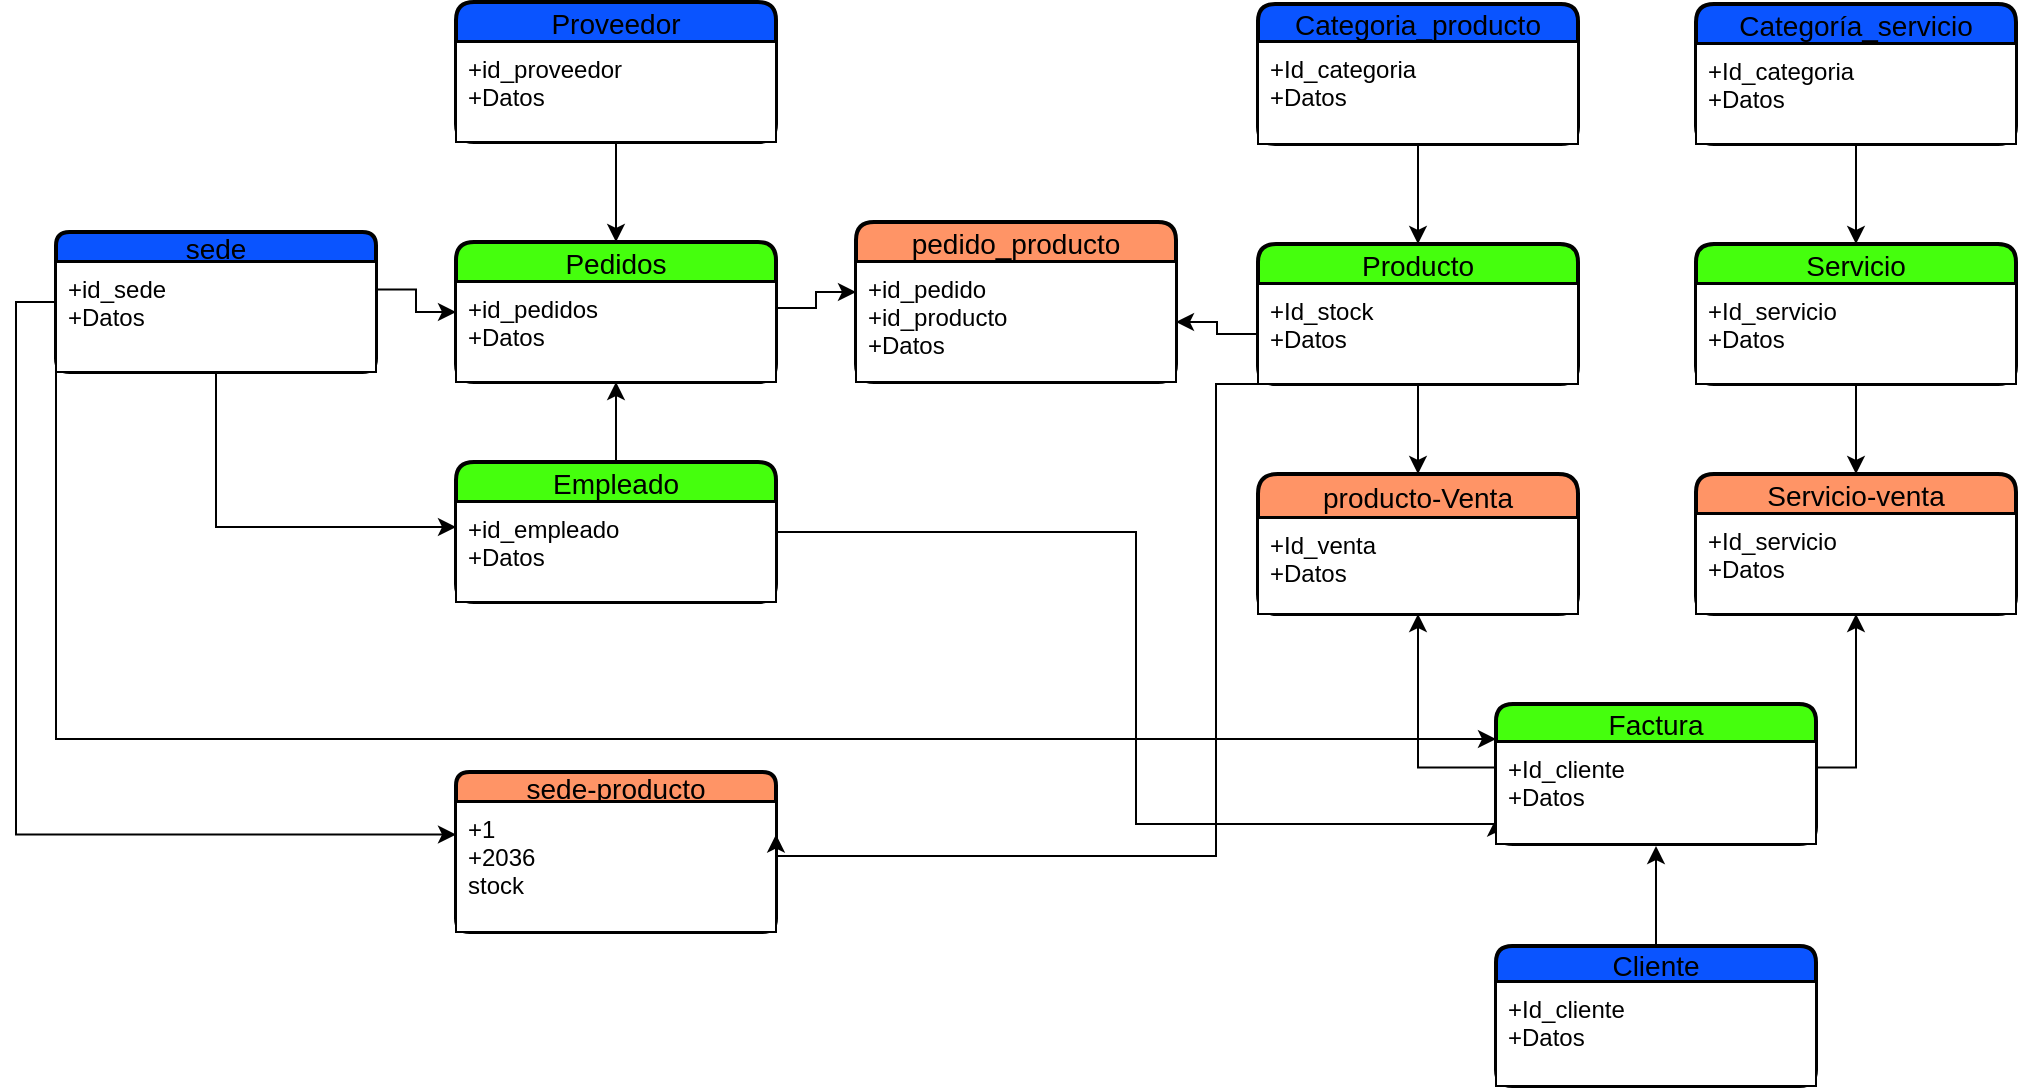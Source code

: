 <mxfile version="21.1.0" type="github">
  <diagram name="Página-1" id="QXGFcyqtO2LAgZ7RdORf">
    <mxGraphModel dx="2140" dy="716" grid="1" gridSize="10" guides="1" tooltips="1" connect="1" arrows="1" fold="1" page="1" pageScale="1" pageWidth="827" pageHeight="1169" math="0" shadow="0">
      <root>
        <mxCell id="0" />
        <mxCell id="1" parent="0" />
        <mxCell id="vr5rwgL9Q3Kud_MAougq-15" value="Proveedor" style="swimlane;childLayout=stackLayout;horizontal=1;startSize=20;horizontalStack=0;rounded=1;fontSize=14;fontStyle=0;strokeWidth=2;resizeParent=0;resizeLast=1;shadow=0;dashed=0;align=center;fillColor=#0A54FF;strokeColor=#000000;" parent="1" vertex="1">
          <mxGeometry x="-290" y="210" width="160" height="70" as="geometry" />
        </mxCell>
        <mxCell id="vr5rwgL9Q3Kud_MAougq-16" value="+id_proveedor&#xa;+Datos" style="align=left;strokeColor=#000000;fillColor=#FFFFFF;spacingLeft=4;fontSize=12;verticalAlign=top;resizable=0;rotatable=0;part=1;" parent="vr5rwgL9Q3Kud_MAougq-15" vertex="1">
          <mxGeometry y="20" width="160" height="50" as="geometry" />
        </mxCell>
        <mxCell id="vr5rwgL9Q3Kud_MAougq-17" value="Pedidos" style="swimlane;childLayout=stackLayout;horizontal=1;startSize=20;horizontalStack=0;rounded=1;fontSize=14;fontStyle=0;strokeWidth=2;resizeParent=0;resizeLast=1;shadow=0;dashed=0;align=center;fillColor=#45FF0D;strokeColor=#000000;" parent="1" vertex="1">
          <mxGeometry x="-290" y="330" width="160" height="70" as="geometry" />
        </mxCell>
        <mxCell id="vr5rwgL9Q3Kud_MAougq-18" value="+id_pedidos&#xa;+Datos" style="align=left;strokeColor=#000000;fillColor=#FFFFFF;spacingLeft=4;fontSize=12;verticalAlign=top;resizable=0;rotatable=0;part=1;" parent="vr5rwgL9Q3Kud_MAougq-17" vertex="1">
          <mxGeometry y="20" width="160" height="50" as="geometry" />
        </mxCell>
        <mxCell id="vr5rwgL9Q3Kud_MAougq-20" style="edgeStyle=orthogonalEdgeStyle;rounded=0;orthogonalLoop=1;jettySize=auto;html=1;exitX=0.5;exitY=1;exitDx=0;exitDy=0;entryX=0.5;entryY=0;entryDx=0;entryDy=0;fillColor=#FFFFFF;strokeColor=#000000;" parent="1" source="vr5rwgL9Q3Kud_MAougq-16" target="vr5rwgL9Q3Kud_MAougq-17" edge="1">
          <mxGeometry relative="1" as="geometry" />
        </mxCell>
        <mxCell id="vr5rwgL9Q3Kud_MAougq-23" style="edgeStyle=orthogonalEdgeStyle;rounded=0;orthogonalLoop=1;jettySize=auto;html=1;entryX=0.5;entryY=1;entryDx=0;entryDy=0;fillColor=#FFFFFF;strokeColor=#000000;" parent="1" source="vr5rwgL9Q3Kud_MAougq-21" target="vr5rwgL9Q3Kud_MAougq-18" edge="1">
          <mxGeometry relative="1" as="geometry" />
        </mxCell>
        <mxCell id="wK7u8KOisi-HVqVEmxdb-3" style="edgeStyle=orthogonalEdgeStyle;rounded=0;orthogonalLoop=1;jettySize=auto;html=1;exitX=1;exitY=0.5;exitDx=0;exitDy=0;entryX=0;entryY=0.75;entryDx=0;entryDy=0;fillColor=#FFFFFF;strokeColor=#000000;" edge="1" parent="1" source="vr5rwgL9Q3Kud_MAougq-21" target="k5OsFm6NcjSdjYwLhxJ1-28">
          <mxGeometry relative="1" as="geometry">
            <Array as="points">
              <mxPoint x="50" y="475" />
              <mxPoint x="50" y="621" />
            </Array>
          </mxGeometry>
        </mxCell>
        <mxCell id="vr5rwgL9Q3Kud_MAougq-21" value="Empleado" style="swimlane;childLayout=stackLayout;horizontal=1;startSize=20;horizontalStack=0;rounded=1;fontSize=14;fontStyle=0;strokeWidth=2;resizeParent=0;resizeLast=1;shadow=0;dashed=0;align=center;fillColor=#45FF0D;strokeColor=#000000;" parent="1" vertex="1">
          <mxGeometry x="-290" y="440" width="160" height="70" as="geometry" />
        </mxCell>
        <mxCell id="vr5rwgL9Q3Kud_MAougq-22" value="+id_empleado&#xa;+Datos" style="align=left;strokeColor=#000000;fillColor=#FFFFFF;spacingLeft=4;fontSize=12;verticalAlign=top;resizable=0;rotatable=0;part=1;" parent="vr5rwgL9Q3Kud_MAougq-21" vertex="1">
          <mxGeometry y="20" width="160" height="50" as="geometry" />
        </mxCell>
        <mxCell id="vr5rwgL9Q3Kud_MAougq-24" value="pedido_producto" style="swimlane;childLayout=stackLayout;horizontal=1;startSize=20;horizontalStack=0;rounded=1;fontSize=14;fontStyle=0;strokeWidth=2;resizeParent=0;resizeLast=1;shadow=0;dashed=0;align=center;fillColor=#FF9466;strokeColor=#000000;" parent="1" vertex="1">
          <mxGeometry x="-90" y="320" width="160" height="80" as="geometry" />
        </mxCell>
        <mxCell id="vr5rwgL9Q3Kud_MAougq-25" value="+id_pedido&#xa;+id_producto&#xa;+Datos" style="align=left;strokeColor=#000000;fillColor=#FFFFFF;spacingLeft=4;fontSize=12;verticalAlign=top;resizable=0;rotatable=0;part=1;" parent="vr5rwgL9Q3Kud_MAougq-24" vertex="1">
          <mxGeometry y="20" width="160" height="60" as="geometry" />
        </mxCell>
        <mxCell id="k5OsFm6NcjSdjYwLhxJ1-29" style="edgeStyle=orthogonalEdgeStyle;rounded=0;orthogonalLoop=1;jettySize=auto;html=1;exitX=0.5;exitY=1;exitDx=0;exitDy=0;entryX=0.5;entryY=0;entryDx=0;entryDy=0;fillColor=#FFFFFF;strokeColor=#000000;" parent="1" source="vr5rwgL9Q3Kud_MAougq-28" target="vr5rwgL9Q3Kud_MAougq-38" edge="1">
          <mxGeometry relative="1" as="geometry" />
        </mxCell>
        <mxCell id="vr5rwgL9Q3Kud_MAougq-28" value="Producto" style="swimlane;childLayout=stackLayout;horizontal=1;startSize=20;horizontalStack=0;rounded=1;fontSize=14;fontStyle=0;strokeWidth=2;resizeParent=0;resizeLast=1;shadow=0;dashed=0;align=center;fillColor=#45FF0D;strokeColor=#000000;" parent="1" vertex="1">
          <mxGeometry x="111" y="331" width="160" height="70" as="geometry" />
        </mxCell>
        <mxCell id="vr5rwgL9Q3Kud_MAougq-29" value="+Id_stock&#xa;+Datos" style="align=left;strokeColor=#000000;fillColor=#FFFFFF;spacingLeft=4;fontSize=12;verticalAlign=top;resizable=0;rotatable=0;part=1;" parent="vr5rwgL9Q3Kud_MAougq-28" vertex="1">
          <mxGeometry y="20" width="160" height="50" as="geometry" />
        </mxCell>
        <mxCell id="vr5rwgL9Q3Kud_MAougq-34" value="Categoria_producto" style="swimlane;childLayout=stackLayout;horizontal=1;startSize=19;horizontalStack=0;rounded=1;fontSize=14;fontStyle=0;strokeWidth=2;resizeParent=0;resizeLast=1;shadow=0;dashed=0;align=center;fillColor=#0A54FF;strokeColor=#000000;" parent="1" vertex="1">
          <mxGeometry x="111" y="211" width="160" height="70" as="geometry" />
        </mxCell>
        <mxCell id="vr5rwgL9Q3Kud_MAougq-35" value="+Id_categoria&#xa;+Datos" style="align=left;strokeColor=#000000;fillColor=#FFFFFF;spacingLeft=4;fontSize=12;verticalAlign=top;resizable=0;rotatable=0;part=1;" parent="vr5rwgL9Q3Kud_MAougq-34" vertex="1">
          <mxGeometry y="19" width="160" height="51" as="geometry" />
        </mxCell>
        <mxCell id="vr5rwgL9Q3Kud_MAougq-38" value="producto-Venta" style="swimlane;childLayout=stackLayout;horizontal=1;startSize=22;horizontalStack=0;rounded=1;fontSize=14;fontStyle=0;strokeWidth=2;resizeParent=0;resizeLast=1;shadow=0;dashed=0;align=center;fillColor=#FF9466;strokeColor=#000000;" parent="1" vertex="1">
          <mxGeometry x="111" y="446" width="160" height="70" as="geometry">
            <mxRectangle x="320" y="430" width="80" height="30" as="alternateBounds" />
          </mxGeometry>
        </mxCell>
        <mxCell id="vr5rwgL9Q3Kud_MAougq-39" value="+Id_venta&#xa;+Datos" style="align=left;strokeColor=#000000;fillColor=#FFFFFF;spacingLeft=4;fontSize=12;verticalAlign=top;resizable=0;rotatable=0;part=1;" parent="vr5rwgL9Q3Kud_MAougq-38" vertex="1">
          <mxGeometry y="22" width="160" height="48" as="geometry" />
        </mxCell>
        <mxCell id="vr5rwgL9Q3Kud_MAougq-41" value="Servicio-venta" style="swimlane;childLayout=stackLayout;horizontal=1;startSize=20;horizontalStack=0;rounded=1;fontSize=14;fontStyle=0;strokeWidth=2;resizeParent=0;resizeLast=1;shadow=0;dashed=0;align=center;fillColor=#FF9466;strokeColor=#000000;" parent="1" vertex="1">
          <mxGeometry x="330" y="446" width="160" height="70" as="geometry" />
        </mxCell>
        <mxCell id="vr5rwgL9Q3Kud_MAougq-42" value="+Id_servicio&#xa;+Datos" style="align=left;strokeColor=#000000;fillColor=#FFFFFF;spacingLeft=4;fontSize=12;verticalAlign=top;resizable=0;rotatable=0;part=1;" parent="vr5rwgL9Q3Kud_MAougq-41" vertex="1">
          <mxGeometry y="20" width="160" height="50" as="geometry" />
        </mxCell>
        <mxCell id="k5OsFm6NcjSdjYwLhxJ1-11" value="" style="edgeStyle=orthogonalEdgeStyle;rounded=0;orthogonalLoop=1;jettySize=auto;html=1;fillColor=#FFFFFF;strokeColor=#000000;" parent="1" source="vr5rwgL9Q3Kud_MAougq-44" edge="1">
          <mxGeometry relative="1" as="geometry">
            <mxPoint x="310" y="632" as="targetPoint" />
          </mxGeometry>
        </mxCell>
        <mxCell id="vr5rwgL9Q3Kud_MAougq-44" value="Cliente" style="swimlane;childLayout=stackLayout;horizontal=1;startSize=18;horizontalStack=0;rounded=1;fontSize=14;fontStyle=0;strokeWidth=2;resizeParent=0;resizeLast=1;shadow=0;dashed=0;align=center;fillColor=#0A54FF;strokeColor=#000000;" parent="1" vertex="1">
          <mxGeometry x="230" y="682" width="160" height="70" as="geometry" />
        </mxCell>
        <mxCell id="vr5rwgL9Q3Kud_MAougq-45" value="+Id_cliente&#xa;+Datos" style="align=left;strokeColor=#000000;fillColor=#FFFFFF;spacingLeft=4;fontSize=12;verticalAlign=top;resizable=0;rotatable=0;part=1;" parent="vr5rwgL9Q3Kud_MAougq-44" vertex="1">
          <mxGeometry y="18" width="160" height="52" as="geometry" />
        </mxCell>
        <mxCell id="NqYA0sLlcYKFU1yslHez-1" value="Categoría_servicio" style="swimlane;childLayout=stackLayout;horizontal=1;startSize=20;horizontalStack=0;rounded=1;fontSize=14;fontStyle=0;strokeWidth=2;resizeParent=0;resizeLast=1;shadow=0;dashed=0;align=center;fillColor=#0A54FF;strokeColor=#000000;" parent="1" vertex="1">
          <mxGeometry x="330" y="211" width="160" height="70" as="geometry" />
        </mxCell>
        <mxCell id="NqYA0sLlcYKFU1yslHez-2" value="+Id_categoria&#xa;+Datos" style="align=left;strokeColor=#000000;fillColor=#FFFFFF;spacingLeft=4;fontSize=12;verticalAlign=top;resizable=0;rotatable=0;part=1;" parent="NqYA0sLlcYKFU1yslHez-1" vertex="1">
          <mxGeometry y="20" width="160" height="50" as="geometry" />
        </mxCell>
        <mxCell id="zLEtbaGTQvapRK-hFVf--4" style="edgeStyle=orthogonalEdgeStyle;rounded=0;orthogonalLoop=1;jettySize=auto;html=1;exitX=0.5;exitY=1;exitDx=0;exitDy=0;entryX=0.5;entryY=0;entryDx=0;entryDy=0;fillColor=#FFFFFF;strokeColor=#000000;" parent="1" source="vr5rwgL9Q3Kud_MAougq-35" target="vr5rwgL9Q3Kud_MAougq-28" edge="1">
          <mxGeometry relative="1" as="geometry" />
        </mxCell>
        <mxCell id="aQ_L_K3R3-eqQe358fcE-4" value="" style="edgeStyle=orthogonalEdgeStyle;rounded=0;orthogonalLoop=1;jettySize=auto;html=1;fillColor=#FFFFFF;strokeColor=#000000;" parent="1" source="vr5rwgL9Q3Kud_MAougq-29" target="vr5rwgL9Q3Kud_MAougq-25" edge="1">
          <mxGeometry relative="1" as="geometry" />
        </mxCell>
        <mxCell id="aQ_L_K3R3-eqQe358fcE-6" style="edgeStyle=orthogonalEdgeStyle;rounded=0;orthogonalLoop=1;jettySize=auto;html=1;exitX=1;exitY=0;exitDx=0;exitDy=0;entryX=0;entryY=0.25;entryDx=0;entryDy=0;fillColor=#FFFFFF;strokeColor=#000000;" parent="1" source="vr5rwgL9Q3Kud_MAougq-18" target="vr5rwgL9Q3Kud_MAougq-25" edge="1">
          <mxGeometry relative="1" as="geometry">
            <Array as="points">
              <mxPoint x="-130" y="363" />
              <mxPoint x="-110" y="363" />
            </Array>
          </mxGeometry>
        </mxCell>
        <mxCell id="k5OsFm6NcjSdjYwLhxJ1-34" style="edgeStyle=orthogonalEdgeStyle;rounded=0;orthogonalLoop=1;jettySize=auto;html=1;exitX=0;exitY=0.5;exitDx=0;exitDy=0;entryX=0;entryY=0.25;entryDx=0;entryDy=0;fillColor=#FFFFFF;strokeColor=#000000;" parent="1" source="aQ_L_K3R3-eqQe358fcE-7" target="k5OsFm6NcjSdjYwLhxJ1-4" edge="1">
          <mxGeometry relative="1" as="geometry" />
        </mxCell>
        <mxCell id="wK7u8KOisi-HVqVEmxdb-6" style="edgeStyle=orthogonalEdgeStyle;rounded=0;orthogonalLoop=1;jettySize=auto;html=1;exitX=0;exitY=1;exitDx=0;exitDy=0;entryX=0;entryY=0.25;entryDx=0;entryDy=0;" edge="1" parent="1" source="aQ_L_K3R3-eqQe358fcE-7" target="k5OsFm6NcjSdjYwLhxJ1-27">
          <mxGeometry relative="1" as="geometry" />
        </mxCell>
        <mxCell id="aQ_L_K3R3-eqQe358fcE-7" value="sede" style="swimlane;childLayout=stackLayout;horizontal=1;startSize=15;horizontalStack=0;rounded=1;fontSize=14;fontStyle=0;strokeWidth=2;resizeParent=0;resizeLast=1;shadow=0;dashed=0;align=center;fillColor=#0A54FF;strokeColor=#000000;" parent="1" vertex="1">
          <mxGeometry x="-490" y="325" width="160" height="70" as="geometry" />
        </mxCell>
        <mxCell id="aQ_L_K3R3-eqQe358fcE-8" value="+id_sede&#xa;+Datos" style="align=left;strokeColor=#000000;fillColor=#FFFFFF;spacingLeft=4;fontSize=12;verticalAlign=top;resizable=0;rotatable=0;part=1;" parent="aQ_L_K3R3-eqQe358fcE-7" vertex="1">
          <mxGeometry y="15" width="160" height="55" as="geometry" />
        </mxCell>
        <mxCell id="aQ_L_K3R3-eqQe358fcE-9" style="edgeStyle=orthogonalEdgeStyle;rounded=0;orthogonalLoop=1;jettySize=auto;html=1;exitX=1;exitY=0.25;exitDx=0;exitDy=0;entryX=0;entryY=0.5;entryDx=0;entryDy=0;fillColor=#FFFFFF;strokeColor=#000000;" parent="1" source="aQ_L_K3R3-eqQe358fcE-8" target="vr5rwgL9Q3Kud_MAougq-17" edge="1">
          <mxGeometry relative="1" as="geometry" />
        </mxCell>
        <mxCell id="aQ_L_K3R3-eqQe358fcE-10" style="edgeStyle=orthogonalEdgeStyle;rounded=0;orthogonalLoop=1;jettySize=auto;html=1;exitX=0.5;exitY=1;exitDx=0;exitDy=0;entryX=0;entryY=0.25;entryDx=0;entryDy=0;fillColor=#FFFFFF;strokeColor=#000000;" parent="1" source="aQ_L_K3R3-eqQe358fcE-8" target="vr5rwgL9Q3Kud_MAougq-22" edge="1">
          <mxGeometry relative="1" as="geometry" />
        </mxCell>
        <mxCell id="k5OsFm6NcjSdjYwLhxJ1-3" value="sede-producto" style="swimlane;childLayout=stackLayout;horizontal=1;startSize=15;horizontalStack=0;rounded=1;fontSize=14;fontStyle=0;strokeWidth=2;resizeParent=0;resizeLast=1;shadow=0;dashed=0;align=center;fillColor=#FF9466;strokeColor=#000000;" parent="1" vertex="1">
          <mxGeometry x="-290" y="595" width="160" height="80" as="geometry" />
        </mxCell>
        <mxCell id="k5OsFm6NcjSdjYwLhxJ1-4" value="+1&#xa;+2036&#xa;stock" style="align=left;strokeColor=#000000;fillColor=#FFFFFF;spacingLeft=4;fontSize=12;verticalAlign=top;resizable=0;rotatable=0;part=1;" parent="k5OsFm6NcjSdjYwLhxJ1-3" vertex="1">
          <mxGeometry y="15" width="160" height="65" as="geometry" />
        </mxCell>
        <mxCell id="k5OsFm6NcjSdjYwLhxJ1-13" value="Servicio" style="swimlane;childLayout=stackLayout;horizontal=1;startSize=20;horizontalStack=0;rounded=1;fontSize=14;fontStyle=0;strokeWidth=2;resizeParent=0;resizeLast=1;shadow=0;dashed=0;align=center;fillColor=#45FF0D;strokeColor=#000000;" parent="1" vertex="1">
          <mxGeometry x="330" y="331" width="160" height="70" as="geometry">
            <mxRectangle x="320" y="430" width="80" height="30" as="alternateBounds" />
          </mxGeometry>
        </mxCell>
        <mxCell id="k5OsFm6NcjSdjYwLhxJ1-14" value="+Id_servicio&#xa;+Datos" style="align=left;strokeColor=#000000;fillColor=#FFFFFF;spacingLeft=4;fontSize=12;verticalAlign=top;resizable=0;rotatable=0;part=1;" parent="k5OsFm6NcjSdjYwLhxJ1-13" vertex="1">
          <mxGeometry y="20" width="160" height="50" as="geometry" />
        </mxCell>
        <mxCell id="k5OsFm6NcjSdjYwLhxJ1-26" style="edgeStyle=orthogonalEdgeStyle;rounded=0;orthogonalLoop=1;jettySize=auto;html=1;exitX=0.5;exitY=1;exitDx=0;exitDy=0;entryX=0.5;entryY=0;entryDx=0;entryDy=0;fillColor=#FFFFFF;strokeColor=#000000;" parent="1" source="NqYA0sLlcYKFU1yslHez-2" target="k5OsFm6NcjSdjYwLhxJ1-13" edge="1">
          <mxGeometry relative="1" as="geometry" />
        </mxCell>
        <mxCell id="k5OsFm6NcjSdjYwLhxJ1-27" value="Factura" style="swimlane;childLayout=stackLayout;horizontal=1;startSize=19;horizontalStack=0;rounded=1;fontSize=14;fontStyle=0;strokeWidth=2;resizeParent=0;resizeLast=1;shadow=0;dashed=0;align=center;fillColor=#45FF0D;strokeColor=#000000;" parent="1" vertex="1">
          <mxGeometry x="230" y="561" width="160" height="70" as="geometry" />
        </mxCell>
        <mxCell id="k5OsFm6NcjSdjYwLhxJ1-28" value="+Id_cliente&#xa;+Datos" style="align=left;strokeColor=#000000;fillColor=#FFFFFF;spacingLeft=4;fontSize=12;verticalAlign=top;resizable=0;rotatable=0;part=1;" parent="k5OsFm6NcjSdjYwLhxJ1-27" vertex="1">
          <mxGeometry y="19" width="160" height="51" as="geometry" />
        </mxCell>
        <mxCell id="k5OsFm6NcjSdjYwLhxJ1-33" style="edgeStyle=orthogonalEdgeStyle;rounded=0;orthogonalLoop=1;jettySize=auto;html=1;exitX=0.5;exitY=1;exitDx=0;exitDy=0;entryX=0.5;entryY=0;entryDx=0;entryDy=0;fillColor=#FFFFFF;strokeColor=#000000;" parent="1" source="k5OsFm6NcjSdjYwLhxJ1-14" target="vr5rwgL9Q3Kud_MAougq-41" edge="1">
          <mxGeometry relative="1" as="geometry" />
        </mxCell>
        <mxCell id="k5OsFm6NcjSdjYwLhxJ1-36" style="edgeStyle=orthogonalEdgeStyle;rounded=0;orthogonalLoop=1;jettySize=auto;html=1;exitX=0;exitY=1;exitDx=0;exitDy=0;entryX=1;entryY=0.25;entryDx=0;entryDy=0;fillColor=#FFFFFF;strokeColor=#000000;" parent="1" source="vr5rwgL9Q3Kud_MAougq-29" target="k5OsFm6NcjSdjYwLhxJ1-4" edge="1">
          <mxGeometry relative="1" as="geometry">
            <Array as="points">
              <mxPoint x="90" y="401" />
              <mxPoint x="90" y="637" />
            </Array>
          </mxGeometry>
        </mxCell>
        <mxCell id="wK7u8KOisi-HVqVEmxdb-1" style="edgeStyle=orthogonalEdgeStyle;rounded=0;orthogonalLoop=1;jettySize=auto;html=1;exitX=1;exitY=0.25;exitDx=0;exitDy=0;entryX=0.5;entryY=1;entryDx=0;entryDy=0;fillColor=#FFFFFF;strokeColor=#000000;" edge="1" parent="1" source="k5OsFm6NcjSdjYwLhxJ1-28" target="vr5rwgL9Q3Kud_MAougq-42">
          <mxGeometry relative="1" as="geometry" />
        </mxCell>
        <mxCell id="wK7u8KOisi-HVqVEmxdb-2" style="edgeStyle=orthogonalEdgeStyle;rounded=0;orthogonalLoop=1;jettySize=auto;html=1;exitX=0;exitY=0.25;exitDx=0;exitDy=0;entryX=0.5;entryY=1;entryDx=0;entryDy=0;fillColor=#FFFFFF;strokeColor=#000000;" edge="1" parent="1" source="k5OsFm6NcjSdjYwLhxJ1-28" target="vr5rwgL9Q3Kud_MAougq-39">
          <mxGeometry relative="1" as="geometry" />
        </mxCell>
      </root>
    </mxGraphModel>
  </diagram>
</mxfile>
